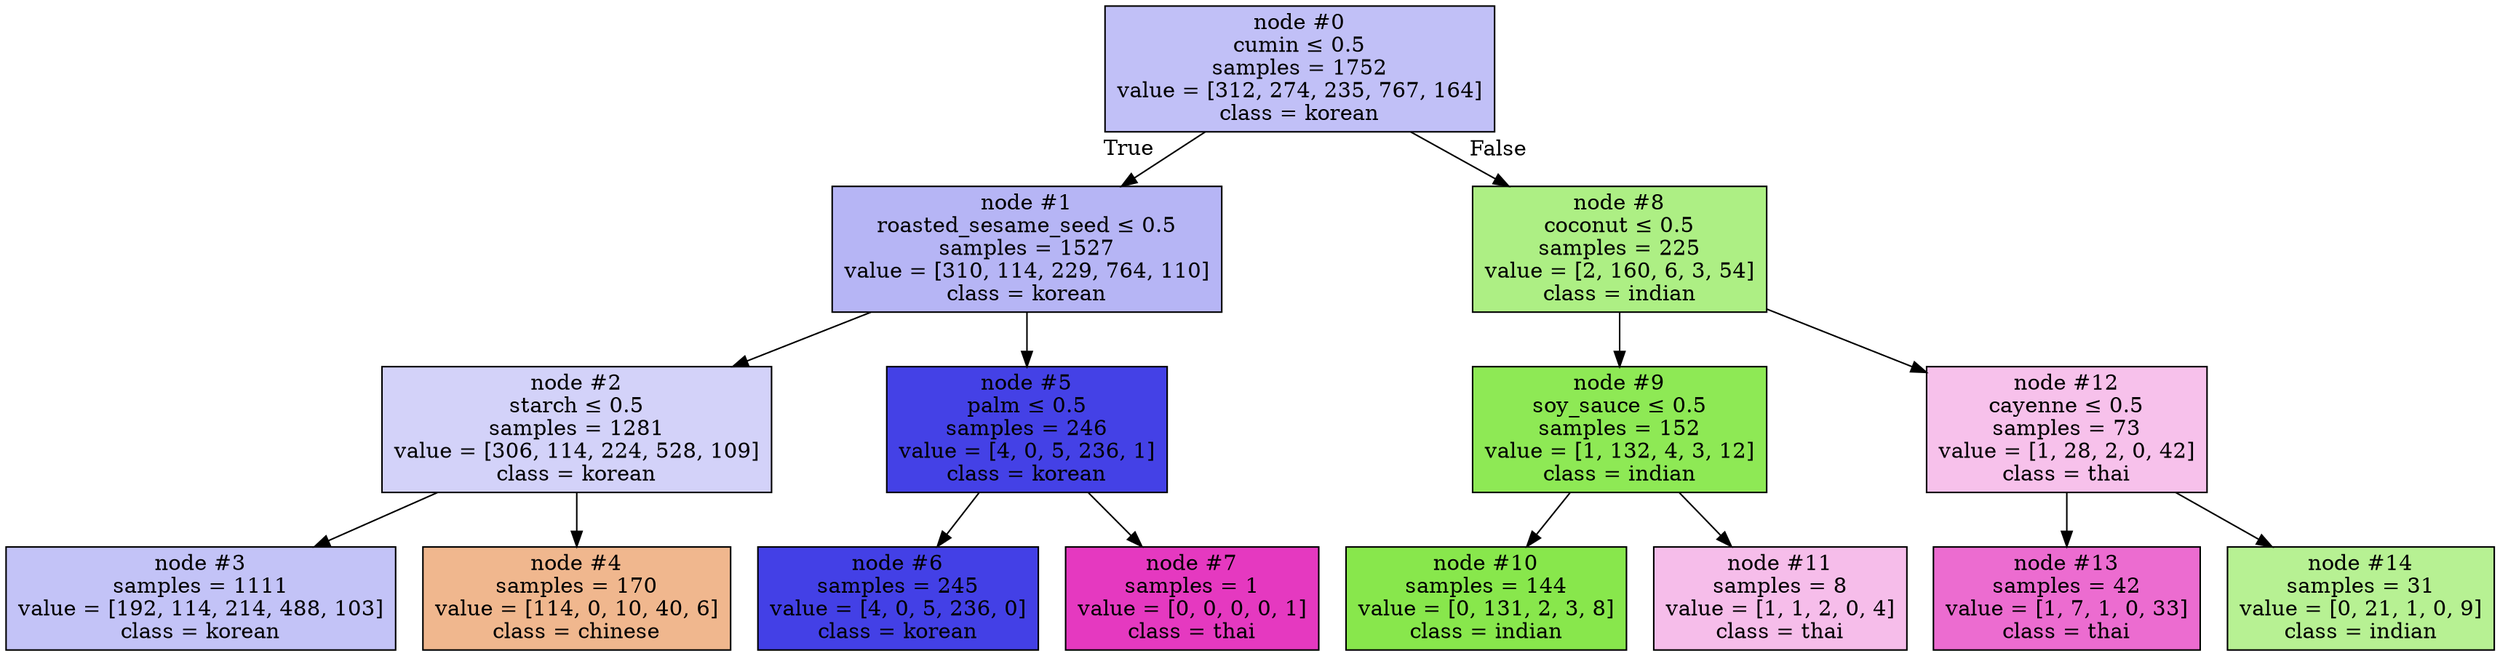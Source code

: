 digraph Tree {
node [shape=box, style="filled", color="black"] ;
0 [label=<node &#35;0<br/>cumin &le; 0.5<br/>samples = 1752<br/>value = [312, 274, 235, 767, 164]<br/>class = korean>, fillcolor="#c1c0f7"] ;
1 [label=<node &#35;1<br/>roasted_sesame_seed &le; 0.5<br/>samples = 1527<br/>value = [310, 114, 229, 764, 110]<br/>class = korean>, fillcolor="#b6b5f5"] ;
0 -> 1 [labeldistance=2.5, labelangle=45, headlabel="True"] ;
2 [label=<node &#35;2<br/>starch &le; 0.5<br/>samples = 1281<br/>value = [306, 114, 224, 528, 109]<br/>class = korean>, fillcolor="#d3d2f9"] ;
1 -> 2 ;
3 [label=<node &#35;3<br/>samples = 1111<br/>value = [192, 114, 214, 488, 103]<br/>class = korean>, fillcolor="#c3c3f7"] ;
2 -> 3 ;
4 [label=<node &#35;4<br/>samples = 170<br/>value = [114, 0, 10, 40, 6]<br/>class = chinese>, fillcolor="#f0b78e"] ;
2 -> 4 ;
5 [label=<node &#35;5<br/>palm &le; 0.5<br/>samples = 246<br/>value = [4, 0, 5, 236, 1]<br/>class = korean>, fillcolor="#4441e6"] ;
1 -> 5 ;
6 [label=<node &#35;6<br/>samples = 245<br/>value = [4, 0, 5, 236, 0]<br/>class = korean>, fillcolor="#4340e6"] ;
5 -> 6 ;
7 [label=<node &#35;7<br/>samples = 1<br/>value = [0, 0, 0, 0, 1]<br/>class = thai>, fillcolor="#e539c0"] ;
5 -> 7 ;
8 [label=<node &#35;8<br/>coconut &le; 0.5<br/>samples = 225<br/>value = [2, 160, 6, 3, 54]<br/>class = indian>, fillcolor="#adef84"] ;
0 -> 8 [labeldistance=2.5, labelangle=-45, headlabel="False"] ;
9 [label=<node &#35;9<br/>soy_sauce &le; 0.5<br/>samples = 152<br/>value = [1, 132, 4, 3, 12]<br/>class = indian>, fillcolor="#8ee955"] ;
8 -> 9 ;
10 [label=<node &#35;10<br/>samples = 144<br/>value = [0, 131, 2, 3, 8]<br/>class = indian>, fillcolor="#88e74c"] ;
9 -> 10 ;
11 [label=<node &#35;11<br/>samples = 8<br/>value = [1, 1, 2, 0, 4]<br/>class = thai>, fillcolor="#f6bdea"] ;
9 -> 11 ;
12 [label=<node &#35;12<br/>cayenne &le; 0.5<br/>samples = 73<br/>value = [1, 28, 2, 0, 42]<br/>class = thai>, fillcolor="#f7c1eb"] ;
8 -> 12 ;
13 [label=<node &#35;13<br/>samples = 42<br/>value = [1, 7, 1, 0, 33]<br/>class = thai>, fillcolor="#ec6cd0"] ;
12 -> 13 ;
14 [label=<node &#35;14<br/>samples = 31<br/>value = [0, 21, 1, 0, 9]<br/>class = indian>, fillcolor="#b7f193"] ;
12 -> 14 ;
}